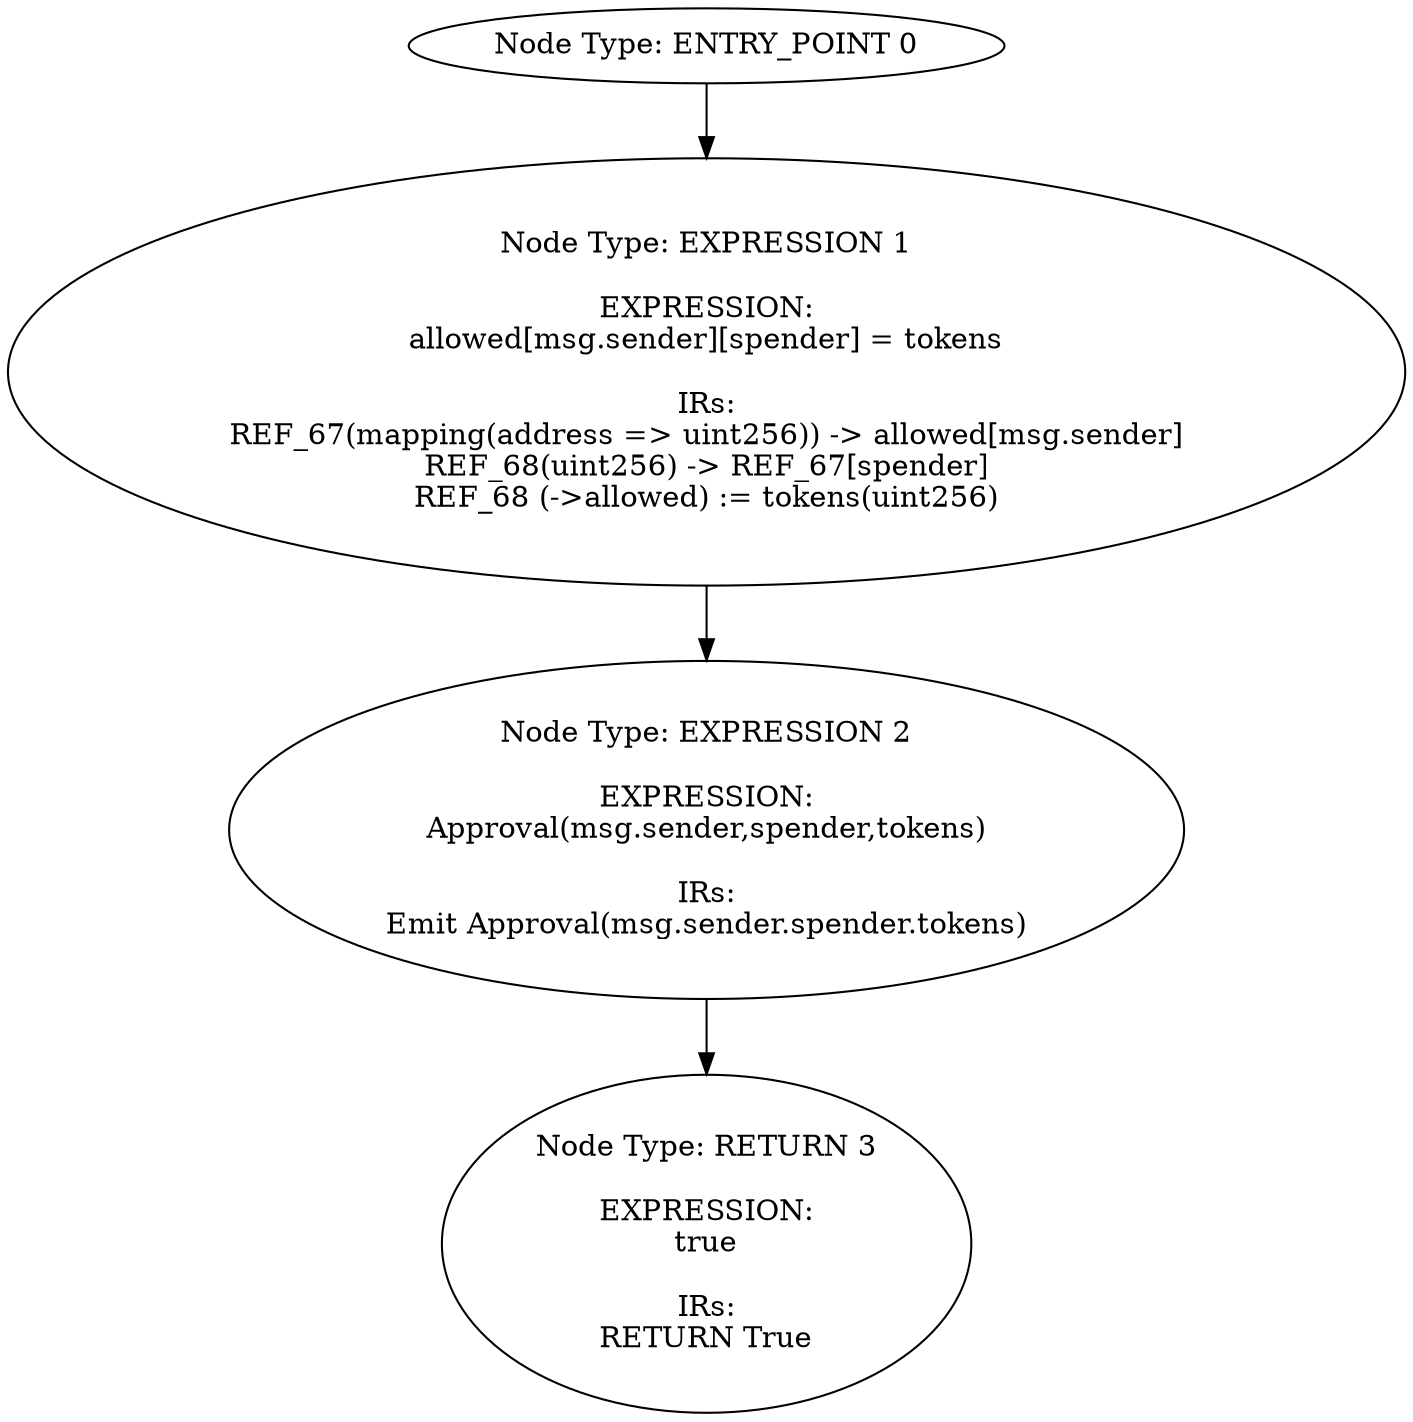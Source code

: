 digraph{
0[label="Node Type: ENTRY_POINT 0
"];
0->1;
1[label="Node Type: EXPRESSION 1

EXPRESSION:
allowed[msg.sender][spender] = tokens

IRs:
REF_67(mapping(address => uint256)) -> allowed[msg.sender]
REF_68(uint256) -> REF_67[spender]
REF_68 (->allowed) := tokens(uint256)"];
1->2;
2[label="Node Type: EXPRESSION 2

EXPRESSION:
Approval(msg.sender,spender,tokens)

IRs:
Emit Approval(msg.sender.spender.tokens)"];
2->3;
3[label="Node Type: RETURN 3

EXPRESSION:
true

IRs:
RETURN True"];
}
